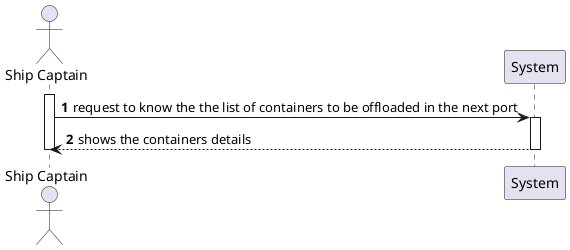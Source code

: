 @startuml
'https://plantuml.com/sequence-diagram

autonumber

actor "Ship Captain" as PM
participant "System" as S
activate PM

PM -> S: request to know the the list of containers to be offloaded in the next port
activate S
PM <-- S: shows the containers details
deactivate S
deactivate PM
@enduml